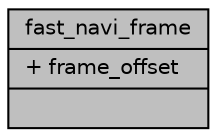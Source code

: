 digraph "fast_navi_frame"
{
 // INTERACTIVE_SVG=YES
 // LATEX_PDF_SIZE
  bgcolor="transparent";
  edge [fontname="Helvetica",fontsize="10",labelfontname="Helvetica",labelfontsize="10"];
  node [fontname="Helvetica",fontsize="10",shape=record];
  Node1 [label="{fast_navi_frame\n|+ frame_offset\l|}",height=0.2,width=0.4,color="black", fillcolor="grey75", style="filled", fontcolor="black",tooltip=" "];
}
